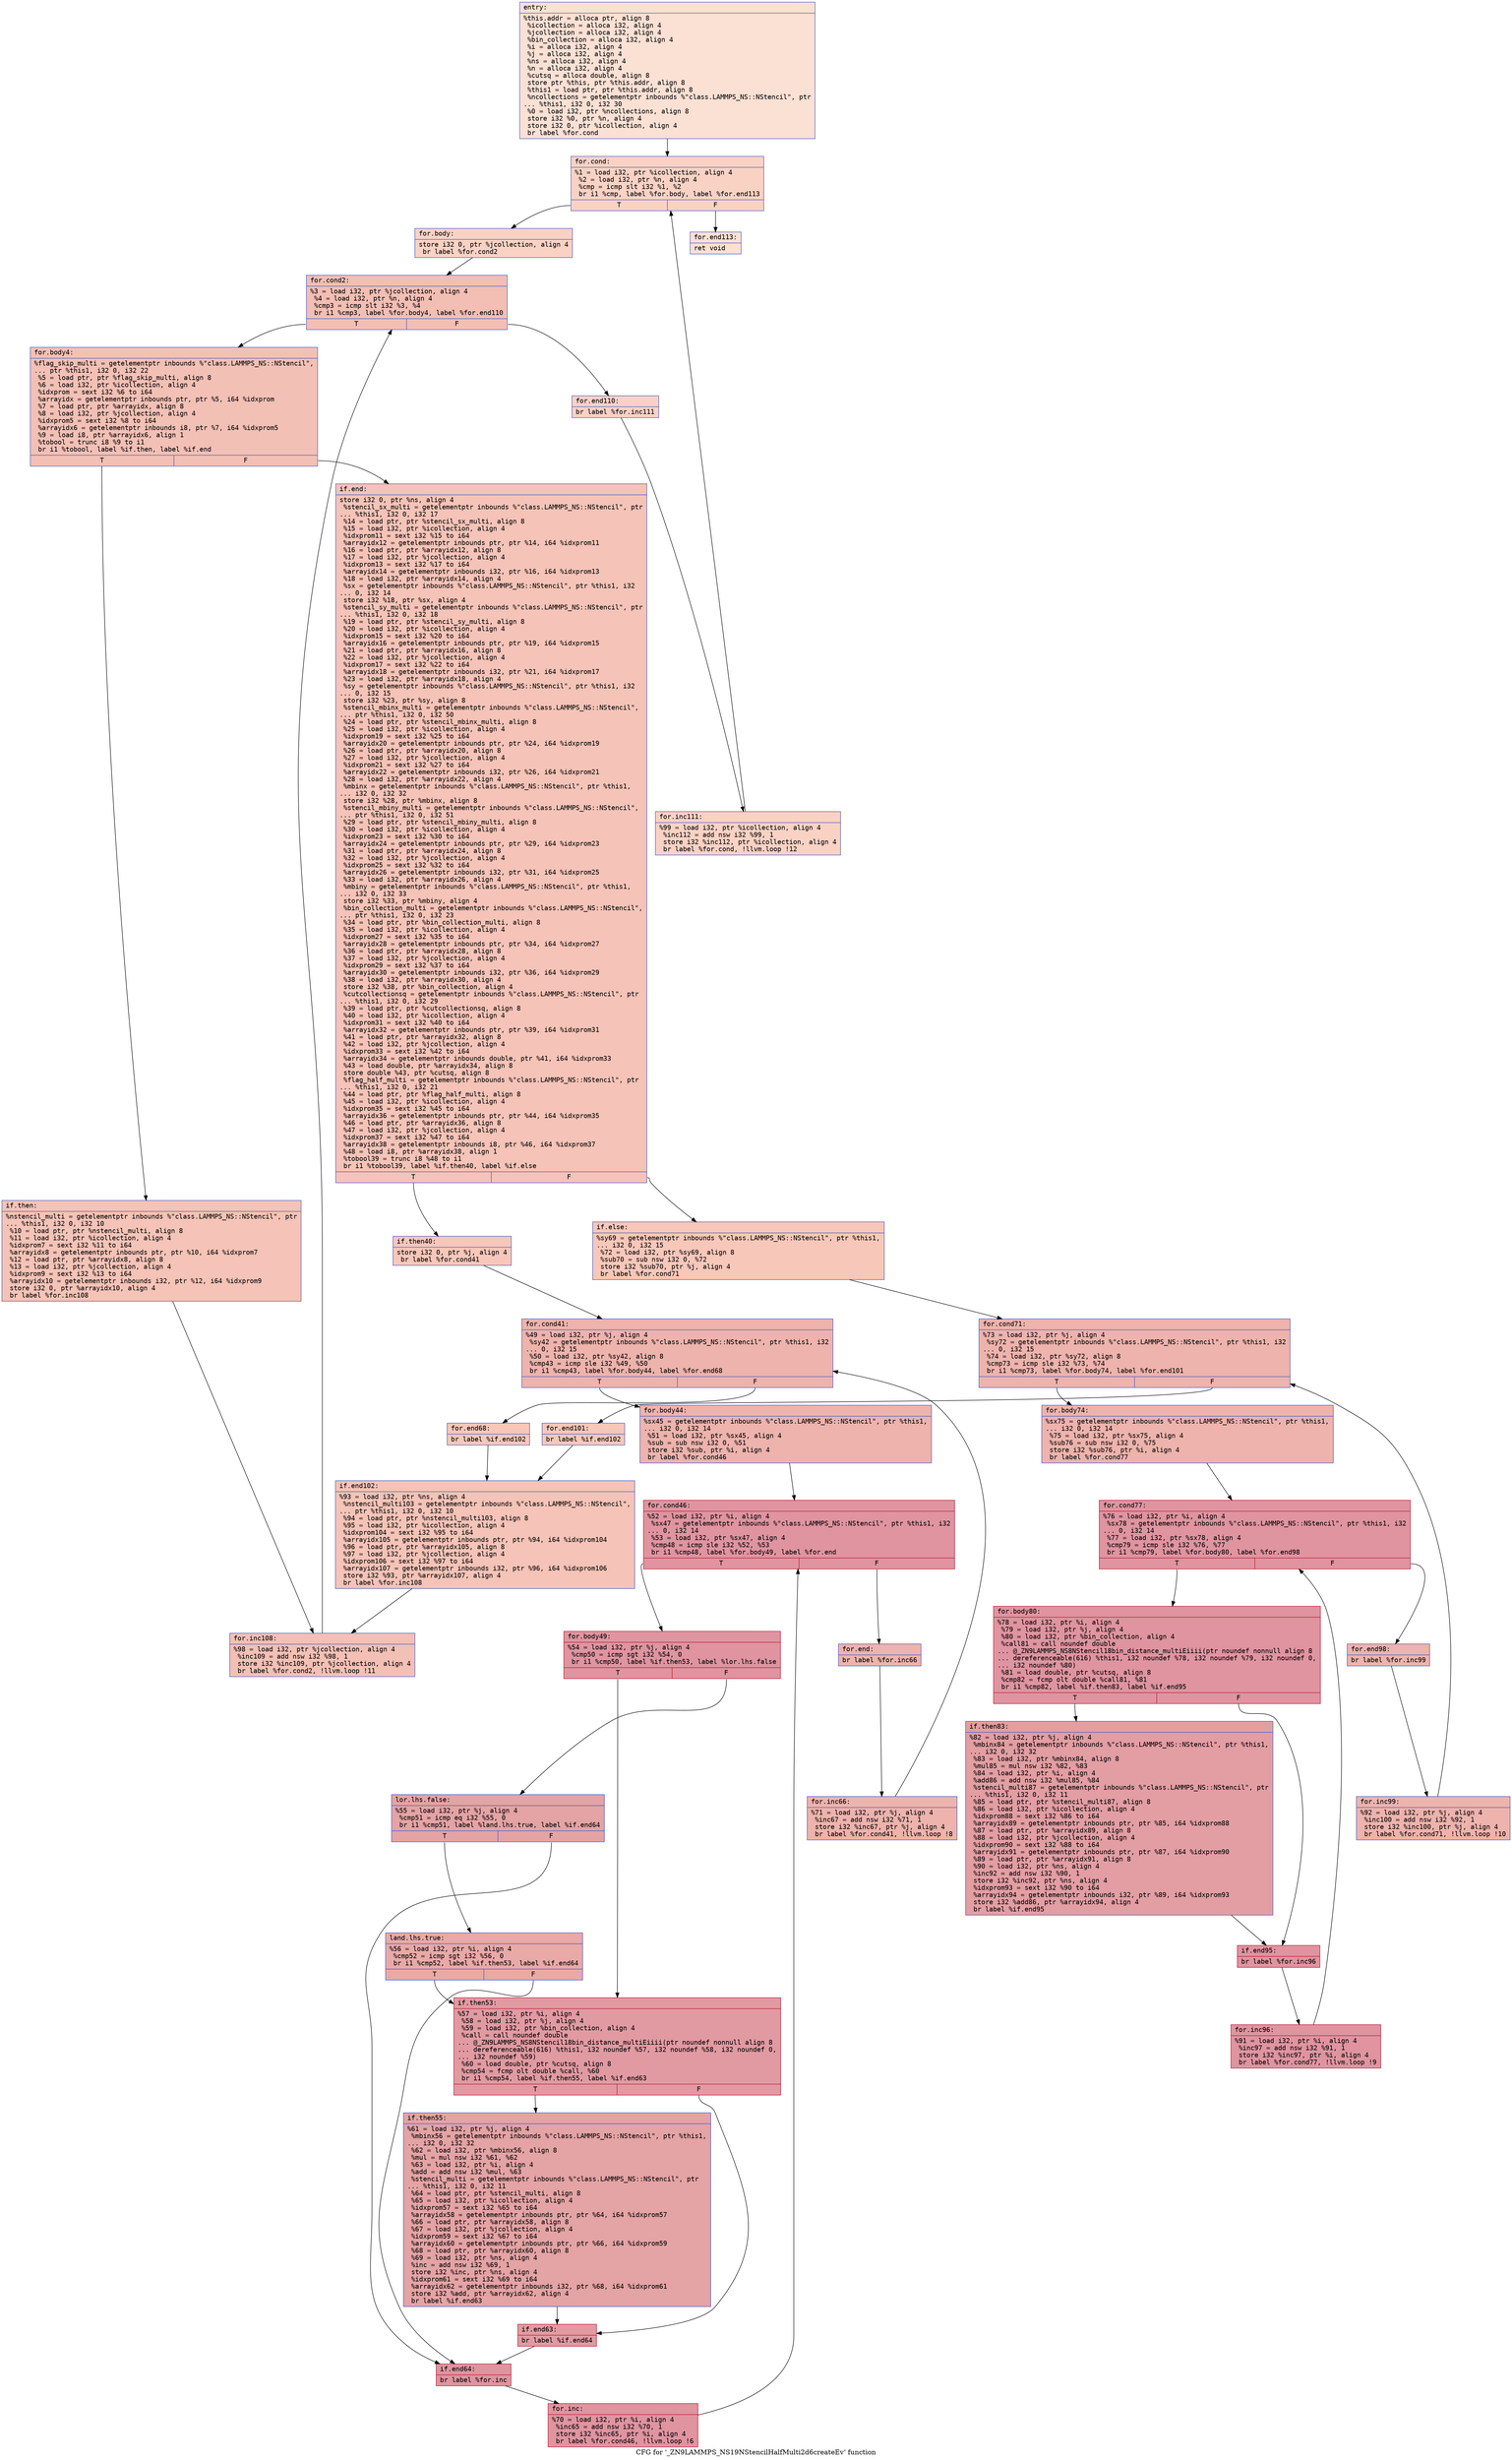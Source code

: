 digraph "CFG for '_ZN9LAMMPS_NS19NStencilHalfMulti2d6createEv' function" {
	label="CFG for '_ZN9LAMMPS_NS19NStencilHalfMulti2d6createEv' function";

	Node0x55db880a9fd0 [shape=record,color="#3d50c3ff", style=filled, fillcolor="#f7b99e70" fontname="Courier",label="{entry:\l|  %this.addr = alloca ptr, align 8\l  %icollection = alloca i32, align 4\l  %jcollection = alloca i32, align 4\l  %bin_collection = alloca i32, align 4\l  %i = alloca i32, align 4\l  %j = alloca i32, align 4\l  %ns = alloca i32, align 4\l  %n = alloca i32, align 4\l  %cutsq = alloca double, align 8\l  store ptr %this, ptr %this.addr, align 8\l  %this1 = load ptr, ptr %this.addr, align 8\l  %ncollections = getelementptr inbounds %\"class.LAMMPS_NS::NStencil\", ptr\l... %this1, i32 0, i32 30\l  %0 = load i32, ptr %ncollections, align 8\l  store i32 %0, ptr %n, align 4\l  store i32 0, ptr %icollection, align 4\l  br label %for.cond\l}"];
	Node0x55db880a9fd0 -> Node0x55db880a6460[tooltip="entry -> for.cond\nProbability 100.00%" ];
	Node0x55db880a6460 [shape=record,color="#3d50c3ff", style=filled, fillcolor="#f4987a70" fontname="Courier",label="{for.cond:\l|  %1 = load i32, ptr %icollection, align 4\l  %2 = load i32, ptr %n, align 4\l  %cmp = icmp slt i32 %1, %2\l  br i1 %cmp, label %for.body, label %for.end113\l|{<s0>T|<s1>F}}"];
	Node0x55db880a6460:s0 -> Node0x55db880ac710[tooltip="for.cond -> for.body\nProbability 96.88%" ];
	Node0x55db880a6460:s1 -> Node0x55db880ac760[tooltip="for.cond -> for.end113\nProbability 3.12%" ];
	Node0x55db880ac710 [shape=record,color="#3d50c3ff", style=filled, fillcolor="#f4987a70" fontname="Courier",label="{for.body:\l|  store i32 0, ptr %jcollection, align 4\l  br label %for.cond2\l}"];
	Node0x55db880ac710 -> Node0x55db880ac930[tooltip="for.body -> for.cond2\nProbability 100.00%" ];
	Node0x55db880ac930 [shape=record,color="#3d50c3ff", style=filled, fillcolor="#e36c5570" fontname="Courier",label="{for.cond2:\l|  %3 = load i32, ptr %jcollection, align 4\l  %4 = load i32, ptr %n, align 4\l  %cmp3 = icmp slt i32 %3, %4\l  br i1 %cmp3, label %for.body4, label %for.end110\l|{<s0>T|<s1>F}}"];
	Node0x55db880ac930:s0 -> Node0x55db880acbd0[tooltip="for.cond2 -> for.body4\nProbability 96.88%" ];
	Node0x55db880ac930:s1 -> Node0x55db880acc50[tooltip="for.cond2 -> for.end110\nProbability 3.12%" ];
	Node0x55db880acbd0 [shape=record,color="#3d50c3ff", style=filled, fillcolor="#e5705870" fontname="Courier",label="{for.body4:\l|  %flag_skip_multi = getelementptr inbounds %\"class.LAMMPS_NS::NStencil\",\l... ptr %this1, i32 0, i32 22\l  %5 = load ptr, ptr %flag_skip_multi, align 8\l  %6 = load i32, ptr %icollection, align 4\l  %idxprom = sext i32 %6 to i64\l  %arrayidx = getelementptr inbounds ptr, ptr %5, i64 %idxprom\l  %7 = load ptr, ptr %arrayidx, align 8\l  %8 = load i32, ptr %jcollection, align 4\l  %idxprom5 = sext i32 %8 to i64\l  %arrayidx6 = getelementptr inbounds i8, ptr %7, i64 %idxprom5\l  %9 = load i8, ptr %arrayidx6, align 1\l  %tobool = trunc i8 %9 to i1\l  br i1 %tobool, label %if.then, label %if.end\l|{<s0>T|<s1>F}}"];
	Node0x55db880acbd0:s0 -> Node0x55db880ad770[tooltip="for.body4 -> if.then\nProbability 50.00%" ];
	Node0x55db880acbd0:s1 -> Node0x55db880ad7e0[tooltip="for.body4 -> if.end\nProbability 50.00%" ];
	Node0x55db880ad770 [shape=record,color="#3d50c3ff", style=filled, fillcolor="#e8765c70" fontname="Courier",label="{if.then:\l|  %nstencil_multi = getelementptr inbounds %\"class.LAMMPS_NS::NStencil\", ptr\l... %this1, i32 0, i32 10\l  %10 = load ptr, ptr %nstencil_multi, align 8\l  %11 = load i32, ptr %icollection, align 4\l  %idxprom7 = sext i32 %11 to i64\l  %arrayidx8 = getelementptr inbounds ptr, ptr %10, i64 %idxprom7\l  %12 = load ptr, ptr %arrayidx8, align 8\l  %13 = load i32, ptr %jcollection, align 4\l  %idxprom9 = sext i32 %13 to i64\l  %arrayidx10 = getelementptr inbounds i32, ptr %12, i64 %idxprom9\l  store i32 0, ptr %arrayidx10, align 4\l  br label %for.inc108\l}"];
	Node0x55db880ad770 -> Node0x55db880adfa0[tooltip="if.then -> for.inc108\nProbability 100.00%" ];
	Node0x55db880ad7e0 [shape=record,color="#3d50c3ff", style=filled, fillcolor="#e8765c70" fontname="Courier",label="{if.end:\l|  store i32 0, ptr %ns, align 4\l  %stencil_sx_multi = getelementptr inbounds %\"class.LAMMPS_NS::NStencil\", ptr\l... %this1, i32 0, i32 17\l  %14 = load ptr, ptr %stencil_sx_multi, align 8\l  %15 = load i32, ptr %icollection, align 4\l  %idxprom11 = sext i32 %15 to i64\l  %arrayidx12 = getelementptr inbounds ptr, ptr %14, i64 %idxprom11\l  %16 = load ptr, ptr %arrayidx12, align 8\l  %17 = load i32, ptr %jcollection, align 4\l  %idxprom13 = sext i32 %17 to i64\l  %arrayidx14 = getelementptr inbounds i32, ptr %16, i64 %idxprom13\l  %18 = load i32, ptr %arrayidx14, align 4\l  %sx = getelementptr inbounds %\"class.LAMMPS_NS::NStencil\", ptr %this1, i32\l... 0, i32 14\l  store i32 %18, ptr %sx, align 4\l  %stencil_sy_multi = getelementptr inbounds %\"class.LAMMPS_NS::NStencil\", ptr\l... %this1, i32 0, i32 18\l  %19 = load ptr, ptr %stencil_sy_multi, align 8\l  %20 = load i32, ptr %icollection, align 4\l  %idxprom15 = sext i32 %20 to i64\l  %arrayidx16 = getelementptr inbounds ptr, ptr %19, i64 %idxprom15\l  %21 = load ptr, ptr %arrayidx16, align 8\l  %22 = load i32, ptr %jcollection, align 4\l  %idxprom17 = sext i32 %22 to i64\l  %arrayidx18 = getelementptr inbounds i32, ptr %21, i64 %idxprom17\l  %23 = load i32, ptr %arrayidx18, align 4\l  %sy = getelementptr inbounds %\"class.LAMMPS_NS::NStencil\", ptr %this1, i32\l... 0, i32 15\l  store i32 %23, ptr %sy, align 8\l  %stencil_mbinx_multi = getelementptr inbounds %\"class.LAMMPS_NS::NStencil\",\l... ptr %this1, i32 0, i32 50\l  %24 = load ptr, ptr %stencil_mbinx_multi, align 8\l  %25 = load i32, ptr %icollection, align 4\l  %idxprom19 = sext i32 %25 to i64\l  %arrayidx20 = getelementptr inbounds ptr, ptr %24, i64 %idxprom19\l  %26 = load ptr, ptr %arrayidx20, align 8\l  %27 = load i32, ptr %jcollection, align 4\l  %idxprom21 = sext i32 %27 to i64\l  %arrayidx22 = getelementptr inbounds i32, ptr %26, i64 %idxprom21\l  %28 = load i32, ptr %arrayidx22, align 4\l  %mbinx = getelementptr inbounds %\"class.LAMMPS_NS::NStencil\", ptr %this1,\l... i32 0, i32 32\l  store i32 %28, ptr %mbinx, align 8\l  %stencil_mbiny_multi = getelementptr inbounds %\"class.LAMMPS_NS::NStencil\",\l... ptr %this1, i32 0, i32 51\l  %29 = load ptr, ptr %stencil_mbiny_multi, align 8\l  %30 = load i32, ptr %icollection, align 4\l  %idxprom23 = sext i32 %30 to i64\l  %arrayidx24 = getelementptr inbounds ptr, ptr %29, i64 %idxprom23\l  %31 = load ptr, ptr %arrayidx24, align 8\l  %32 = load i32, ptr %jcollection, align 4\l  %idxprom25 = sext i32 %32 to i64\l  %arrayidx26 = getelementptr inbounds i32, ptr %31, i64 %idxprom25\l  %33 = load i32, ptr %arrayidx26, align 4\l  %mbiny = getelementptr inbounds %\"class.LAMMPS_NS::NStencil\", ptr %this1,\l... i32 0, i32 33\l  store i32 %33, ptr %mbiny, align 4\l  %bin_collection_multi = getelementptr inbounds %\"class.LAMMPS_NS::NStencil\",\l... ptr %this1, i32 0, i32 23\l  %34 = load ptr, ptr %bin_collection_multi, align 8\l  %35 = load i32, ptr %icollection, align 4\l  %idxprom27 = sext i32 %35 to i64\l  %arrayidx28 = getelementptr inbounds ptr, ptr %34, i64 %idxprom27\l  %36 = load ptr, ptr %arrayidx28, align 8\l  %37 = load i32, ptr %jcollection, align 4\l  %idxprom29 = sext i32 %37 to i64\l  %arrayidx30 = getelementptr inbounds i32, ptr %36, i64 %idxprom29\l  %38 = load i32, ptr %arrayidx30, align 4\l  store i32 %38, ptr %bin_collection, align 4\l  %cutcollectionsq = getelementptr inbounds %\"class.LAMMPS_NS::NStencil\", ptr\l... %this1, i32 0, i32 29\l  %39 = load ptr, ptr %cutcollectionsq, align 8\l  %40 = load i32, ptr %icollection, align 4\l  %idxprom31 = sext i32 %40 to i64\l  %arrayidx32 = getelementptr inbounds ptr, ptr %39, i64 %idxprom31\l  %41 = load ptr, ptr %arrayidx32, align 8\l  %42 = load i32, ptr %jcollection, align 4\l  %idxprom33 = sext i32 %42 to i64\l  %arrayidx34 = getelementptr inbounds double, ptr %41, i64 %idxprom33\l  %43 = load double, ptr %arrayidx34, align 8\l  store double %43, ptr %cutsq, align 8\l  %flag_half_multi = getelementptr inbounds %\"class.LAMMPS_NS::NStencil\", ptr\l... %this1, i32 0, i32 21\l  %44 = load ptr, ptr %flag_half_multi, align 8\l  %45 = load i32, ptr %icollection, align 4\l  %idxprom35 = sext i32 %45 to i64\l  %arrayidx36 = getelementptr inbounds ptr, ptr %44, i64 %idxprom35\l  %46 = load ptr, ptr %arrayidx36, align 8\l  %47 = load i32, ptr %jcollection, align 4\l  %idxprom37 = sext i32 %47 to i64\l  %arrayidx38 = getelementptr inbounds i8, ptr %46, i64 %idxprom37\l  %48 = load i8, ptr %arrayidx38, align 1\l  %tobool39 = trunc i8 %48 to i1\l  br i1 %tobool39, label %if.then40, label %if.else\l|{<s0>T|<s1>F}}"];
	Node0x55db880ad7e0:s0 -> Node0x55db880b2520[tooltip="if.end -> if.then40\nProbability 50.00%" ];
	Node0x55db880ad7e0:s1 -> Node0x55db880b25a0[tooltip="if.end -> if.else\nProbability 50.00%" ];
	Node0x55db880b2520 [shape=record,color="#3d50c3ff", style=filled, fillcolor="#ec7f6370" fontname="Courier",label="{if.then40:\l|  store i32 0, ptr %j, align 4\l  br label %for.cond41\l}"];
	Node0x55db880b2520 -> Node0x55db880b2760[tooltip="if.then40 -> for.cond41\nProbability 100.00%" ];
	Node0x55db880b2760 [shape=record,color="#3d50c3ff", style=filled, fillcolor="#d6524470" fontname="Courier",label="{for.cond41:\l|  %49 = load i32, ptr %j, align 4\l  %sy42 = getelementptr inbounds %\"class.LAMMPS_NS::NStencil\", ptr %this1, i32\l... 0, i32 15\l  %50 = load i32, ptr %sy42, align 8\l  %cmp43 = icmp sle i32 %49, %50\l  br i1 %cmp43, label %for.body44, label %for.end68\l|{<s0>T|<s1>F}}"];
	Node0x55db880b2760:s0 -> Node0x55db880b2ab0[tooltip="for.cond41 -> for.body44\nProbability 96.88%" ];
	Node0x55db880b2760:s1 -> Node0x55db880b2b30[tooltip="for.cond41 -> for.end68\nProbability 3.12%" ];
	Node0x55db880b2ab0 [shape=record,color="#3d50c3ff", style=filled, fillcolor="#d6524470" fontname="Courier",label="{for.body44:\l|  %sx45 = getelementptr inbounds %\"class.LAMMPS_NS::NStencil\", ptr %this1,\l... i32 0, i32 14\l  %51 = load i32, ptr %sx45, align 4\l  %sub = sub nsw i32 0, %51\l  store i32 %sub, ptr %i, align 4\l  br label %for.cond46\l}"];
	Node0x55db880b2ab0 -> Node0x55db880b2f10[tooltip="for.body44 -> for.cond46\nProbability 100.00%" ];
	Node0x55db880b2f10 [shape=record,color="#b70d28ff", style=filled, fillcolor="#b70d2870" fontname="Courier",label="{for.cond46:\l|  %52 = load i32, ptr %i, align 4\l  %sx47 = getelementptr inbounds %\"class.LAMMPS_NS::NStencil\", ptr %this1, i32\l... 0, i32 14\l  %53 = load i32, ptr %sx47, align 4\l  %cmp48 = icmp sle i32 %52, %53\l  br i1 %cmp48, label %for.body49, label %for.end\l|{<s0>T|<s1>F}}"];
	Node0x55db880b2f10:s0 -> Node0x55db880b3290[tooltip="for.cond46 -> for.body49\nProbability 96.88%" ];
	Node0x55db880b2f10:s1 -> Node0x55db880b3310[tooltip="for.cond46 -> for.end\nProbability 3.12%" ];
	Node0x55db880b3290 [shape=record,color="#b70d28ff", style=filled, fillcolor="#b70d2870" fontname="Courier",label="{for.body49:\l|  %54 = load i32, ptr %j, align 4\l  %cmp50 = icmp sgt i32 %54, 0\l  br i1 %cmp50, label %if.then53, label %lor.lhs.false\l|{<s0>T|<s1>F}}"];
	Node0x55db880b3290:s0 -> Node0x55db880b35c0[tooltip="for.body49 -> if.then53\nProbability 62.50%" ];
	Node0x55db880b3290:s1 -> Node0x55db880b3640[tooltip="for.body49 -> lor.lhs.false\nProbability 37.50%" ];
	Node0x55db880b3640 [shape=record,color="#3d50c3ff", style=filled, fillcolor="#c32e3170" fontname="Courier",label="{lor.lhs.false:\l|  %55 = load i32, ptr %j, align 4\l  %cmp51 = icmp eq i32 %55, 0\l  br i1 %cmp51, label %land.lhs.true, label %if.end64\l|{<s0>T|<s1>F}}"];
	Node0x55db880b3640:s0 -> Node0x55db880b3900[tooltip="lor.lhs.false -> land.lhs.true\nProbability 37.50%" ];
	Node0x55db880b3640:s1 -> Node0x55db880b3980[tooltip="lor.lhs.false -> if.end64\nProbability 62.50%" ];
	Node0x55db880b3900 [shape=record,color="#3d50c3ff", style=filled, fillcolor="#ca3b3770" fontname="Courier",label="{land.lhs.true:\l|  %56 = load i32, ptr %i, align 4\l  %cmp52 = icmp sgt i32 %56, 0\l  br i1 %cmp52, label %if.then53, label %if.end64\l|{<s0>T|<s1>F}}"];
	Node0x55db880b3900:s0 -> Node0x55db880b35c0[tooltip="land.lhs.true -> if.then53\nProbability 62.50%" ];
	Node0x55db880b3900:s1 -> Node0x55db880b3980[tooltip="land.lhs.true -> if.end64\nProbability 37.50%" ];
	Node0x55db880b35c0 [shape=record,color="#b70d28ff", style=filled, fillcolor="#bb1b2c70" fontname="Courier",label="{if.then53:\l|  %57 = load i32, ptr %i, align 4\l  %58 = load i32, ptr %j, align 4\l  %59 = load i32, ptr %bin_collection, align 4\l  %call = call noundef double\l... @_ZN9LAMMPS_NS8NStencil18bin_distance_multiEiiii(ptr noundef nonnull align 8\l... dereferenceable(616) %this1, i32 noundef %57, i32 noundef %58, i32 noundef 0,\l... i32 noundef %59)\l  %60 = load double, ptr %cutsq, align 8\l  %cmp54 = fcmp olt double %call, %60\l  br i1 %cmp54, label %if.then55, label %if.end63\l|{<s0>T|<s1>F}}"];
	Node0x55db880b35c0:s0 -> Node0x55db880af5c0[tooltip="if.then53 -> if.then55\nProbability 50.00%" ];
	Node0x55db880b35c0:s1 -> Node0x55db880af610[tooltip="if.then53 -> if.end63\nProbability 50.00%" ];
	Node0x55db880af5c0 [shape=record,color="#3d50c3ff", style=filled, fillcolor="#c32e3170" fontname="Courier",label="{if.then55:\l|  %61 = load i32, ptr %j, align 4\l  %mbinx56 = getelementptr inbounds %\"class.LAMMPS_NS::NStencil\", ptr %this1,\l... i32 0, i32 32\l  %62 = load i32, ptr %mbinx56, align 8\l  %mul = mul nsw i32 %61, %62\l  %63 = load i32, ptr %i, align 4\l  %add = add nsw i32 %mul, %63\l  %stencil_multi = getelementptr inbounds %\"class.LAMMPS_NS::NStencil\", ptr\l... %this1, i32 0, i32 11\l  %64 = load ptr, ptr %stencil_multi, align 8\l  %65 = load i32, ptr %icollection, align 4\l  %idxprom57 = sext i32 %65 to i64\l  %arrayidx58 = getelementptr inbounds ptr, ptr %64, i64 %idxprom57\l  %66 = load ptr, ptr %arrayidx58, align 8\l  %67 = load i32, ptr %jcollection, align 4\l  %idxprom59 = sext i32 %67 to i64\l  %arrayidx60 = getelementptr inbounds ptr, ptr %66, i64 %idxprom59\l  %68 = load ptr, ptr %arrayidx60, align 8\l  %69 = load i32, ptr %ns, align 4\l  %inc = add nsw i32 %69, 1\l  store i32 %inc, ptr %ns, align 4\l  %idxprom61 = sext i32 %69 to i64\l  %arrayidx62 = getelementptr inbounds i32, ptr %68, i64 %idxprom61\l  store i32 %add, ptr %arrayidx62, align 4\l  br label %if.end63\l}"];
	Node0x55db880af5c0 -> Node0x55db880af610[tooltip="if.then55 -> if.end63\nProbability 100.00%" ];
	Node0x55db880af610 [shape=record,color="#b70d28ff", style=filled, fillcolor="#bb1b2c70" fontname="Courier",label="{if.end63:\l|  br label %if.end64\l}"];
	Node0x55db880af610 -> Node0x55db880b3980[tooltip="if.end63 -> if.end64\nProbability 100.00%" ];
	Node0x55db880b3980 [shape=record,color="#b70d28ff", style=filled, fillcolor="#b70d2870" fontname="Courier",label="{if.end64:\l|  br label %for.inc\l}"];
	Node0x55db880b3980 -> Node0x55db880ac010[tooltip="if.end64 -> for.inc\nProbability 100.00%" ];
	Node0x55db880ac010 [shape=record,color="#b70d28ff", style=filled, fillcolor="#b70d2870" fontname="Courier",label="{for.inc:\l|  %70 = load i32, ptr %i, align 4\l  %inc65 = add nsw i32 %70, 1\l  store i32 %inc65, ptr %i, align 4\l  br label %for.cond46, !llvm.loop !6\l}"];
	Node0x55db880ac010 -> Node0x55db880b2f10[tooltip="for.inc -> for.cond46\nProbability 100.00%" ];
	Node0x55db880b3310 [shape=record,color="#3d50c3ff", style=filled, fillcolor="#d6524470" fontname="Courier",label="{for.end:\l|  br label %for.inc66\l}"];
	Node0x55db880b3310 -> Node0x55db880ac440[tooltip="for.end -> for.inc66\nProbability 100.00%" ];
	Node0x55db880ac440 [shape=record,color="#3d50c3ff", style=filled, fillcolor="#d6524470" fontname="Courier",label="{for.inc66:\l|  %71 = load i32, ptr %j, align 4\l  %inc67 = add nsw i32 %71, 1\l  store i32 %inc67, ptr %j, align 4\l  br label %for.cond41, !llvm.loop !8\l}"];
	Node0x55db880ac440 -> Node0x55db880b2760[tooltip="for.inc66 -> for.cond41\nProbability 100.00%" ];
	Node0x55db880b2b30 [shape=record,color="#3d50c3ff", style=filled, fillcolor="#ec7f6370" fontname="Courier",label="{for.end68:\l|  br label %if.end102\l}"];
	Node0x55db880b2b30 -> Node0x55db880b7080[tooltip="for.end68 -> if.end102\nProbability 100.00%" ];
	Node0x55db880b25a0 [shape=record,color="#3d50c3ff", style=filled, fillcolor="#ec7f6370" fontname="Courier",label="{if.else:\l|  %sy69 = getelementptr inbounds %\"class.LAMMPS_NS::NStencil\", ptr %this1,\l... i32 0, i32 15\l  %72 = load i32, ptr %sy69, align 8\l  %sub70 = sub nsw i32 0, %72\l  store i32 %sub70, ptr %j, align 4\l  br label %for.cond71\l}"];
	Node0x55db880b25a0 -> Node0x55db880b73f0[tooltip="if.else -> for.cond71\nProbability 100.00%" ];
	Node0x55db880b73f0 [shape=record,color="#3d50c3ff", style=filled, fillcolor="#d6524470" fontname="Courier",label="{for.cond71:\l|  %73 = load i32, ptr %j, align 4\l  %sy72 = getelementptr inbounds %\"class.LAMMPS_NS::NStencil\", ptr %this1, i32\l... 0, i32 15\l  %74 = load i32, ptr %sy72, align 8\l  %cmp73 = icmp sle i32 %73, %74\l  br i1 %cmp73, label %for.body74, label %for.end101\l|{<s0>T|<s1>F}}"];
	Node0x55db880b73f0:s0 -> Node0x55db880b7770[tooltip="for.cond71 -> for.body74\nProbability 96.88%" ];
	Node0x55db880b73f0:s1 -> Node0x55db880b77f0[tooltip="for.cond71 -> for.end101\nProbability 3.12%" ];
	Node0x55db880b7770 [shape=record,color="#3d50c3ff", style=filled, fillcolor="#d6524470" fontname="Courier",label="{for.body74:\l|  %sx75 = getelementptr inbounds %\"class.LAMMPS_NS::NStencil\", ptr %this1,\l... i32 0, i32 14\l  %75 = load i32, ptr %sx75, align 4\l  %sub76 = sub nsw i32 0, %75\l  store i32 %sub76, ptr %i, align 4\l  br label %for.cond77\l}"];
	Node0x55db880b7770 -> Node0x55db880b7bd0[tooltip="for.body74 -> for.cond77\nProbability 100.00%" ];
	Node0x55db880b7bd0 [shape=record,color="#b70d28ff", style=filled, fillcolor="#b70d2870" fontname="Courier",label="{for.cond77:\l|  %76 = load i32, ptr %i, align 4\l  %sx78 = getelementptr inbounds %\"class.LAMMPS_NS::NStencil\", ptr %this1, i32\l... 0, i32 14\l  %77 = load i32, ptr %sx78, align 4\l  %cmp79 = icmp sle i32 %76, %77\l  br i1 %cmp79, label %for.body80, label %for.end98\l|{<s0>T|<s1>F}}"];
	Node0x55db880b7bd0:s0 -> Node0x55db880b7f50[tooltip="for.cond77 -> for.body80\nProbability 96.88%" ];
	Node0x55db880b7bd0:s1 -> Node0x55db880b7fd0[tooltip="for.cond77 -> for.end98\nProbability 3.12%" ];
	Node0x55db880b7f50 [shape=record,color="#b70d28ff", style=filled, fillcolor="#b70d2870" fontname="Courier",label="{for.body80:\l|  %78 = load i32, ptr %i, align 4\l  %79 = load i32, ptr %j, align 4\l  %80 = load i32, ptr %bin_collection, align 4\l  %call81 = call noundef double\l... @_ZN9LAMMPS_NS8NStencil18bin_distance_multiEiiii(ptr noundef nonnull align 8\l... dereferenceable(616) %this1, i32 noundef %78, i32 noundef %79, i32 noundef 0,\l... i32 noundef %80)\l  %81 = load double, ptr %cutsq, align 8\l  %cmp82 = fcmp olt double %call81, %81\l  br i1 %cmp82, label %if.then83, label %if.end95\l|{<s0>T|<s1>F}}"];
	Node0x55db880b7f50:s0 -> Node0x55db880b85f0[tooltip="for.body80 -> if.then83\nProbability 50.00%" ];
	Node0x55db880b7f50:s1 -> Node0x55db880b8640[tooltip="for.body80 -> if.end95\nProbability 50.00%" ];
	Node0x55db880b85f0 [shape=record,color="#3d50c3ff", style=filled, fillcolor="#be242e70" fontname="Courier",label="{if.then83:\l|  %82 = load i32, ptr %j, align 4\l  %mbinx84 = getelementptr inbounds %\"class.LAMMPS_NS::NStencil\", ptr %this1,\l... i32 0, i32 32\l  %83 = load i32, ptr %mbinx84, align 8\l  %mul85 = mul nsw i32 %82, %83\l  %84 = load i32, ptr %i, align 4\l  %add86 = add nsw i32 %mul85, %84\l  %stencil_multi87 = getelementptr inbounds %\"class.LAMMPS_NS::NStencil\", ptr\l... %this1, i32 0, i32 11\l  %85 = load ptr, ptr %stencil_multi87, align 8\l  %86 = load i32, ptr %icollection, align 4\l  %idxprom88 = sext i32 %86 to i64\l  %arrayidx89 = getelementptr inbounds ptr, ptr %85, i64 %idxprom88\l  %87 = load ptr, ptr %arrayidx89, align 8\l  %88 = load i32, ptr %jcollection, align 4\l  %idxprom90 = sext i32 %88 to i64\l  %arrayidx91 = getelementptr inbounds ptr, ptr %87, i64 %idxprom90\l  %89 = load ptr, ptr %arrayidx91, align 8\l  %90 = load i32, ptr %ns, align 4\l  %inc92 = add nsw i32 %90, 1\l  store i32 %inc92, ptr %ns, align 4\l  %idxprom93 = sext i32 %90 to i64\l  %arrayidx94 = getelementptr inbounds i32, ptr %89, i64 %idxprom93\l  store i32 %add86, ptr %arrayidx94, align 4\l  br label %if.end95\l}"];
	Node0x55db880b85f0 -> Node0x55db880b8640[tooltip="if.then83 -> if.end95\nProbability 100.00%" ];
	Node0x55db880b8640 [shape=record,color="#b70d28ff", style=filled, fillcolor="#b70d2870" fontname="Courier",label="{if.end95:\l|  br label %for.inc96\l}"];
	Node0x55db880b8640 -> Node0x55db880b95d0[tooltip="if.end95 -> for.inc96\nProbability 100.00%" ];
	Node0x55db880b95d0 [shape=record,color="#b70d28ff", style=filled, fillcolor="#b70d2870" fontname="Courier",label="{for.inc96:\l|  %91 = load i32, ptr %i, align 4\l  %inc97 = add nsw i32 %91, 1\l  store i32 %inc97, ptr %i, align 4\l  br label %for.cond77, !llvm.loop !9\l}"];
	Node0x55db880b95d0 -> Node0x55db880b7bd0[tooltip="for.inc96 -> for.cond77\nProbability 100.00%" ];
	Node0x55db880b7fd0 [shape=record,color="#3d50c3ff", style=filled, fillcolor="#d6524470" fontname="Courier",label="{for.end98:\l|  br label %for.inc99\l}"];
	Node0x55db880b7fd0 -> Node0x55db880b99d0[tooltip="for.end98 -> for.inc99\nProbability 100.00%" ];
	Node0x55db880b99d0 [shape=record,color="#3d50c3ff", style=filled, fillcolor="#d6524470" fontname="Courier",label="{for.inc99:\l|  %92 = load i32, ptr %j, align 4\l  %inc100 = add nsw i32 %92, 1\l  store i32 %inc100, ptr %j, align 4\l  br label %for.cond71, !llvm.loop !10\l}"];
	Node0x55db880b99d0 -> Node0x55db880b73f0[tooltip="for.inc99 -> for.cond71\nProbability 100.00%" ];
	Node0x55db880b77f0 [shape=record,color="#3d50c3ff", style=filled, fillcolor="#ec7f6370" fontname="Courier",label="{for.end101:\l|  br label %if.end102\l}"];
	Node0x55db880b77f0 -> Node0x55db880b7080[tooltip="for.end101 -> if.end102\nProbability 100.00%" ];
	Node0x55db880b7080 [shape=record,color="#3d50c3ff", style=filled, fillcolor="#e8765c70" fontname="Courier",label="{if.end102:\l|  %93 = load i32, ptr %ns, align 4\l  %nstencil_multi103 = getelementptr inbounds %\"class.LAMMPS_NS::NStencil\",\l... ptr %this1, i32 0, i32 10\l  %94 = load ptr, ptr %nstencil_multi103, align 8\l  %95 = load i32, ptr %icollection, align 4\l  %idxprom104 = sext i32 %95 to i64\l  %arrayidx105 = getelementptr inbounds ptr, ptr %94, i64 %idxprom104\l  %96 = load ptr, ptr %arrayidx105, align 8\l  %97 = load i32, ptr %jcollection, align 4\l  %idxprom106 = sext i32 %97 to i64\l  %arrayidx107 = getelementptr inbounds i32, ptr %96, i64 %idxprom106\l  store i32 %93, ptr %arrayidx107, align 4\l  br label %for.inc108\l}"];
	Node0x55db880b7080 -> Node0x55db880adfa0[tooltip="if.end102 -> for.inc108\nProbability 100.00%" ];
	Node0x55db880adfa0 [shape=record,color="#3d50c3ff", style=filled, fillcolor="#e5705870" fontname="Courier",label="{for.inc108:\l|  %98 = load i32, ptr %jcollection, align 4\l  %inc109 = add nsw i32 %98, 1\l  store i32 %inc109, ptr %jcollection, align 4\l  br label %for.cond2, !llvm.loop !11\l}"];
	Node0x55db880adfa0 -> Node0x55db880ac930[tooltip="for.inc108 -> for.cond2\nProbability 100.00%" ];
	Node0x55db880acc50 [shape=record,color="#3d50c3ff", style=filled, fillcolor="#f4987a70" fontname="Courier",label="{for.end110:\l|  br label %for.inc111\l}"];
	Node0x55db880acc50 -> Node0x55db880b2210[tooltip="for.end110 -> for.inc111\nProbability 100.00%" ];
	Node0x55db880b2210 [shape=record,color="#3d50c3ff", style=filled, fillcolor="#f4987a70" fontname="Courier",label="{for.inc111:\l|  %99 = load i32, ptr %icollection, align 4\l  %inc112 = add nsw i32 %99, 1\l  store i32 %inc112, ptr %icollection, align 4\l  br label %for.cond, !llvm.loop !12\l}"];
	Node0x55db880b2210 -> Node0x55db880a6460[tooltip="for.inc111 -> for.cond\nProbability 100.00%" ];
	Node0x55db880ac760 [shape=record,color="#3d50c3ff", style=filled, fillcolor="#f7b99e70" fontname="Courier",label="{for.end113:\l|  ret void\l}"];
}
